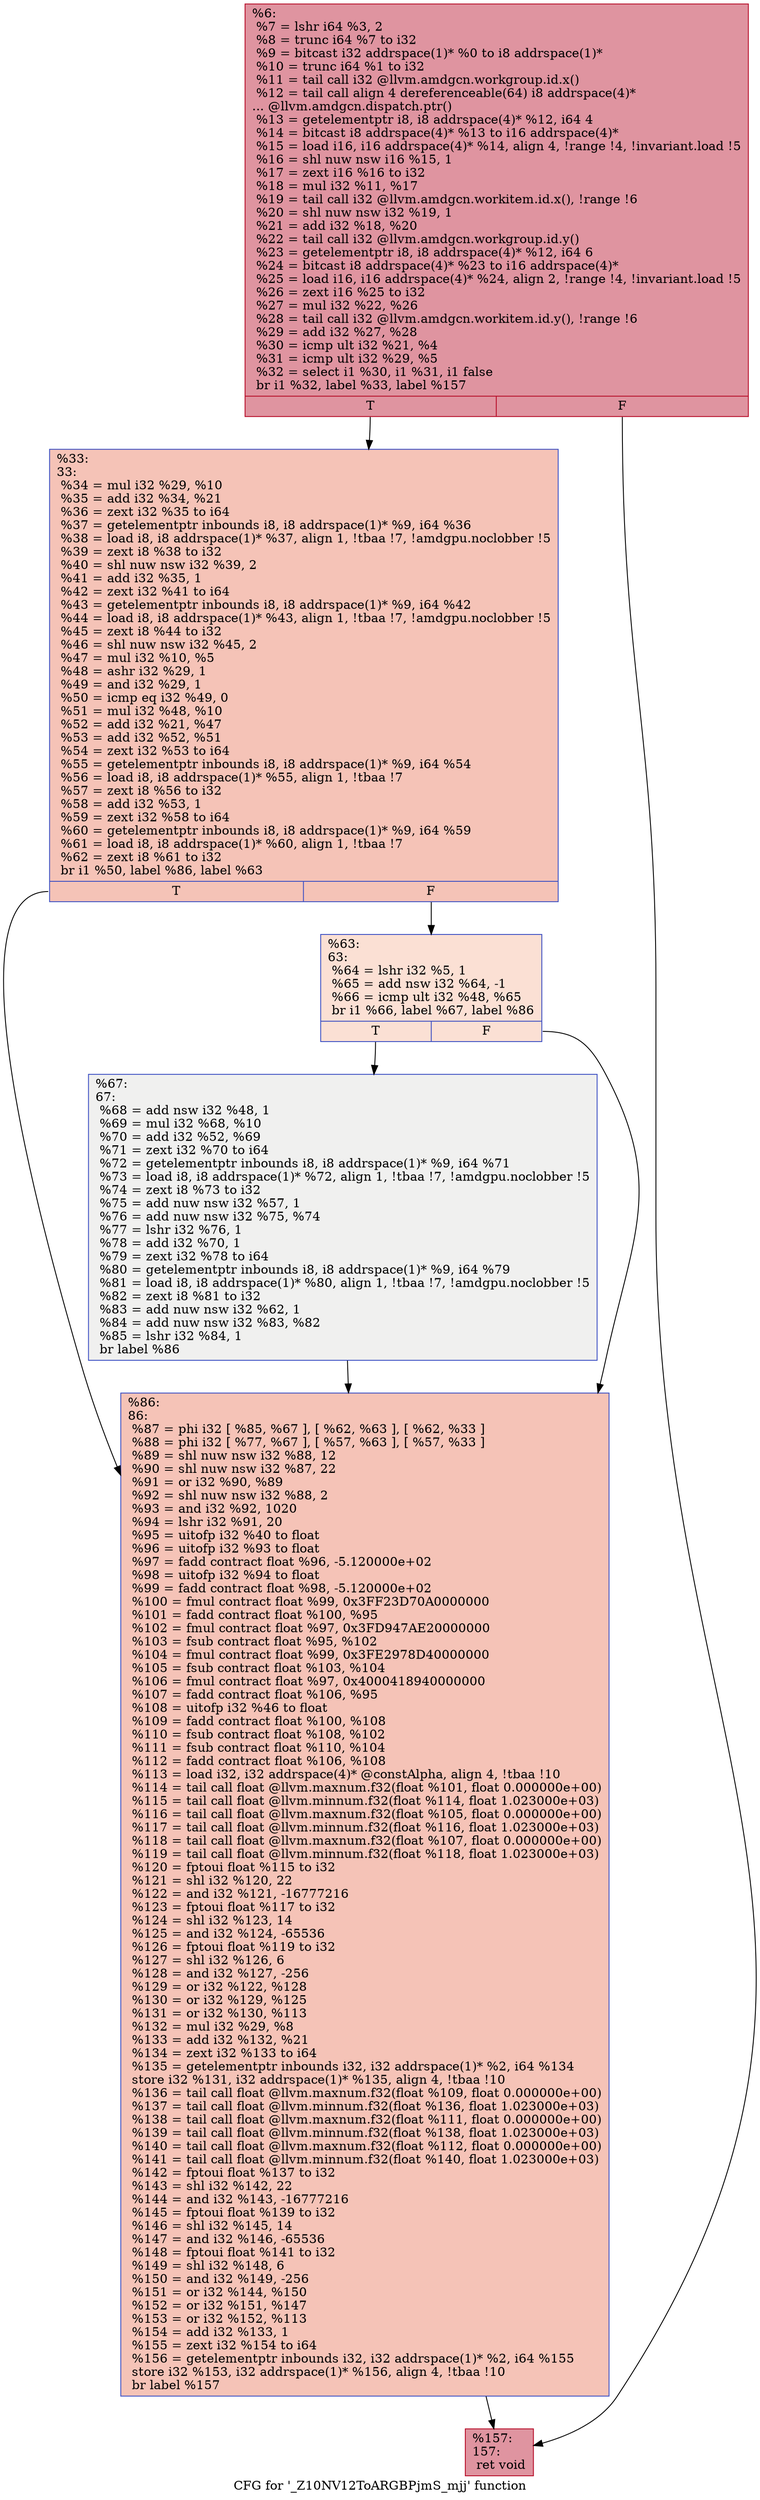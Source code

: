 digraph "CFG for '_Z10NV12ToARGBPjmS_mjj' function" {
	label="CFG for '_Z10NV12ToARGBPjmS_mjj' function";

	Node0x6361690 [shape=record,color="#b70d28ff", style=filled, fillcolor="#b70d2870",label="{%6:\l  %7 = lshr i64 %3, 2\l  %8 = trunc i64 %7 to i32\l  %9 = bitcast i32 addrspace(1)* %0 to i8 addrspace(1)*\l  %10 = trunc i64 %1 to i32\l  %11 = tail call i32 @llvm.amdgcn.workgroup.id.x()\l  %12 = tail call align 4 dereferenceable(64) i8 addrspace(4)*\l... @llvm.amdgcn.dispatch.ptr()\l  %13 = getelementptr i8, i8 addrspace(4)* %12, i64 4\l  %14 = bitcast i8 addrspace(4)* %13 to i16 addrspace(4)*\l  %15 = load i16, i16 addrspace(4)* %14, align 4, !range !4, !invariant.load !5\l  %16 = shl nuw nsw i16 %15, 1\l  %17 = zext i16 %16 to i32\l  %18 = mul i32 %11, %17\l  %19 = tail call i32 @llvm.amdgcn.workitem.id.x(), !range !6\l  %20 = shl nuw nsw i32 %19, 1\l  %21 = add i32 %18, %20\l  %22 = tail call i32 @llvm.amdgcn.workgroup.id.y()\l  %23 = getelementptr i8, i8 addrspace(4)* %12, i64 6\l  %24 = bitcast i8 addrspace(4)* %23 to i16 addrspace(4)*\l  %25 = load i16, i16 addrspace(4)* %24, align 2, !range !4, !invariant.load !5\l  %26 = zext i16 %25 to i32\l  %27 = mul i32 %22, %26\l  %28 = tail call i32 @llvm.amdgcn.workitem.id.y(), !range !6\l  %29 = add i32 %27, %28\l  %30 = icmp ult i32 %21, %4\l  %31 = icmp ult i32 %29, %5\l  %32 = select i1 %30, i1 %31, i1 false\l  br i1 %32, label %33, label %157\l|{<s0>T|<s1>F}}"];
	Node0x6361690:s0 -> Node0x6362c20;
	Node0x6361690:s1 -> Node0x6362cb0;
	Node0x6362c20 [shape=record,color="#3d50c3ff", style=filled, fillcolor="#e8765c70",label="{%33:\l33:                                               \l  %34 = mul i32 %29, %10\l  %35 = add i32 %34, %21\l  %36 = zext i32 %35 to i64\l  %37 = getelementptr inbounds i8, i8 addrspace(1)* %9, i64 %36\l  %38 = load i8, i8 addrspace(1)* %37, align 1, !tbaa !7, !amdgpu.noclobber !5\l  %39 = zext i8 %38 to i32\l  %40 = shl nuw nsw i32 %39, 2\l  %41 = add i32 %35, 1\l  %42 = zext i32 %41 to i64\l  %43 = getelementptr inbounds i8, i8 addrspace(1)* %9, i64 %42\l  %44 = load i8, i8 addrspace(1)* %43, align 1, !tbaa !7, !amdgpu.noclobber !5\l  %45 = zext i8 %44 to i32\l  %46 = shl nuw nsw i32 %45, 2\l  %47 = mul i32 %10, %5\l  %48 = ashr i32 %29, 1\l  %49 = and i32 %29, 1\l  %50 = icmp eq i32 %49, 0\l  %51 = mul i32 %48, %10\l  %52 = add i32 %21, %47\l  %53 = add i32 %52, %51\l  %54 = zext i32 %53 to i64\l  %55 = getelementptr inbounds i8, i8 addrspace(1)* %9, i64 %54\l  %56 = load i8, i8 addrspace(1)* %55, align 1, !tbaa !7\l  %57 = zext i8 %56 to i32\l  %58 = add i32 %53, 1\l  %59 = zext i32 %58 to i64\l  %60 = getelementptr inbounds i8, i8 addrspace(1)* %9, i64 %59\l  %61 = load i8, i8 addrspace(1)* %60, align 1, !tbaa !7\l  %62 = zext i8 %61 to i32\l  br i1 %50, label %86, label %63\l|{<s0>T|<s1>F}}"];
	Node0x6362c20:s0 -> Node0x6366840;
	Node0x6362c20:s1 -> Node0x63668d0;
	Node0x63668d0 [shape=record,color="#3d50c3ff", style=filled, fillcolor="#f7b99e70",label="{%63:\l63:                                               \l  %64 = lshr i32 %5, 1\l  %65 = add nsw i32 %64, -1\l  %66 = icmp ult i32 %48, %65\l  br i1 %66, label %67, label %86\l|{<s0>T|<s1>F}}"];
	Node0x63668d0:s0 -> Node0x6364f50;
	Node0x63668d0:s1 -> Node0x6366840;
	Node0x6364f50 [shape=record,color="#3d50c3ff", style=filled, fillcolor="#dedcdb70",label="{%67:\l67:                                               \l  %68 = add nsw i32 %48, 1\l  %69 = mul i32 %68, %10\l  %70 = add i32 %52, %69\l  %71 = zext i32 %70 to i64\l  %72 = getelementptr inbounds i8, i8 addrspace(1)* %9, i64 %71\l  %73 = load i8, i8 addrspace(1)* %72, align 1, !tbaa !7, !amdgpu.noclobber !5\l  %74 = zext i8 %73 to i32\l  %75 = add nuw nsw i32 %57, 1\l  %76 = add nuw nsw i32 %75, %74\l  %77 = lshr i32 %76, 1\l  %78 = add i32 %70, 1\l  %79 = zext i32 %78 to i64\l  %80 = getelementptr inbounds i8, i8 addrspace(1)* %9, i64 %79\l  %81 = load i8, i8 addrspace(1)* %80, align 1, !tbaa !7, !amdgpu.noclobber !5\l  %82 = zext i8 %81 to i32\l  %83 = add nuw nsw i32 %62, 1\l  %84 = add nuw nsw i32 %83, %82\l  %85 = lshr i32 %84, 1\l  br label %86\l}"];
	Node0x6364f50 -> Node0x6366840;
	Node0x6366840 [shape=record,color="#3d50c3ff", style=filled, fillcolor="#e8765c70",label="{%86:\l86:                                               \l  %87 = phi i32 [ %85, %67 ], [ %62, %63 ], [ %62, %33 ]\l  %88 = phi i32 [ %77, %67 ], [ %57, %63 ], [ %57, %33 ]\l  %89 = shl nuw nsw i32 %88, 12\l  %90 = shl nuw nsw i32 %87, 22\l  %91 = or i32 %90, %89\l  %92 = shl nuw nsw i32 %88, 2\l  %93 = and i32 %92, 1020\l  %94 = lshr i32 %91, 20\l  %95 = uitofp i32 %40 to float\l  %96 = uitofp i32 %93 to float\l  %97 = fadd contract float %96, -5.120000e+02\l  %98 = uitofp i32 %94 to float\l  %99 = fadd contract float %98, -5.120000e+02\l  %100 = fmul contract float %99, 0x3FF23D70A0000000\l  %101 = fadd contract float %100, %95\l  %102 = fmul contract float %97, 0x3FD947AE20000000\l  %103 = fsub contract float %95, %102\l  %104 = fmul contract float %99, 0x3FE2978D40000000\l  %105 = fsub contract float %103, %104\l  %106 = fmul contract float %97, 0x4000418940000000\l  %107 = fadd contract float %106, %95\l  %108 = uitofp i32 %46 to float\l  %109 = fadd contract float %100, %108\l  %110 = fsub contract float %108, %102\l  %111 = fsub contract float %110, %104\l  %112 = fadd contract float %106, %108\l  %113 = load i32, i32 addrspace(4)* @constAlpha, align 4, !tbaa !10\l  %114 = tail call float @llvm.maxnum.f32(float %101, float 0.000000e+00)\l  %115 = tail call float @llvm.minnum.f32(float %114, float 1.023000e+03)\l  %116 = tail call float @llvm.maxnum.f32(float %105, float 0.000000e+00)\l  %117 = tail call float @llvm.minnum.f32(float %116, float 1.023000e+03)\l  %118 = tail call float @llvm.maxnum.f32(float %107, float 0.000000e+00)\l  %119 = tail call float @llvm.minnum.f32(float %118, float 1.023000e+03)\l  %120 = fptoui float %115 to i32\l  %121 = shl i32 %120, 22\l  %122 = and i32 %121, -16777216\l  %123 = fptoui float %117 to i32\l  %124 = shl i32 %123, 14\l  %125 = and i32 %124, -65536\l  %126 = fptoui float %119 to i32\l  %127 = shl i32 %126, 6\l  %128 = and i32 %127, -256\l  %129 = or i32 %122, %128\l  %130 = or i32 %129, %125\l  %131 = or i32 %130, %113\l  %132 = mul i32 %29, %8\l  %133 = add i32 %132, %21\l  %134 = zext i32 %133 to i64\l  %135 = getelementptr inbounds i32, i32 addrspace(1)* %2, i64 %134\l  store i32 %131, i32 addrspace(1)* %135, align 4, !tbaa !10\l  %136 = tail call float @llvm.maxnum.f32(float %109, float 0.000000e+00)\l  %137 = tail call float @llvm.minnum.f32(float %136, float 1.023000e+03)\l  %138 = tail call float @llvm.maxnum.f32(float %111, float 0.000000e+00)\l  %139 = tail call float @llvm.minnum.f32(float %138, float 1.023000e+03)\l  %140 = tail call float @llvm.maxnum.f32(float %112, float 0.000000e+00)\l  %141 = tail call float @llvm.minnum.f32(float %140, float 1.023000e+03)\l  %142 = fptoui float %137 to i32\l  %143 = shl i32 %142, 22\l  %144 = and i32 %143, -16777216\l  %145 = fptoui float %139 to i32\l  %146 = shl i32 %145, 14\l  %147 = and i32 %146, -65536\l  %148 = fptoui float %141 to i32\l  %149 = shl i32 %148, 6\l  %150 = and i32 %149, -256\l  %151 = or i32 %144, %150\l  %152 = or i32 %151, %147\l  %153 = or i32 %152, %113\l  %154 = add i32 %133, 1\l  %155 = zext i32 %154 to i64\l  %156 = getelementptr inbounds i32, i32 addrspace(1)* %2, i64 %155\l  store i32 %153, i32 addrspace(1)* %156, align 4, !tbaa !10\l  br label %157\l}"];
	Node0x6366840 -> Node0x6362cb0;
	Node0x6362cb0 [shape=record,color="#b70d28ff", style=filled, fillcolor="#b70d2870",label="{%157:\l157:                                              \l  ret void\l}"];
}
